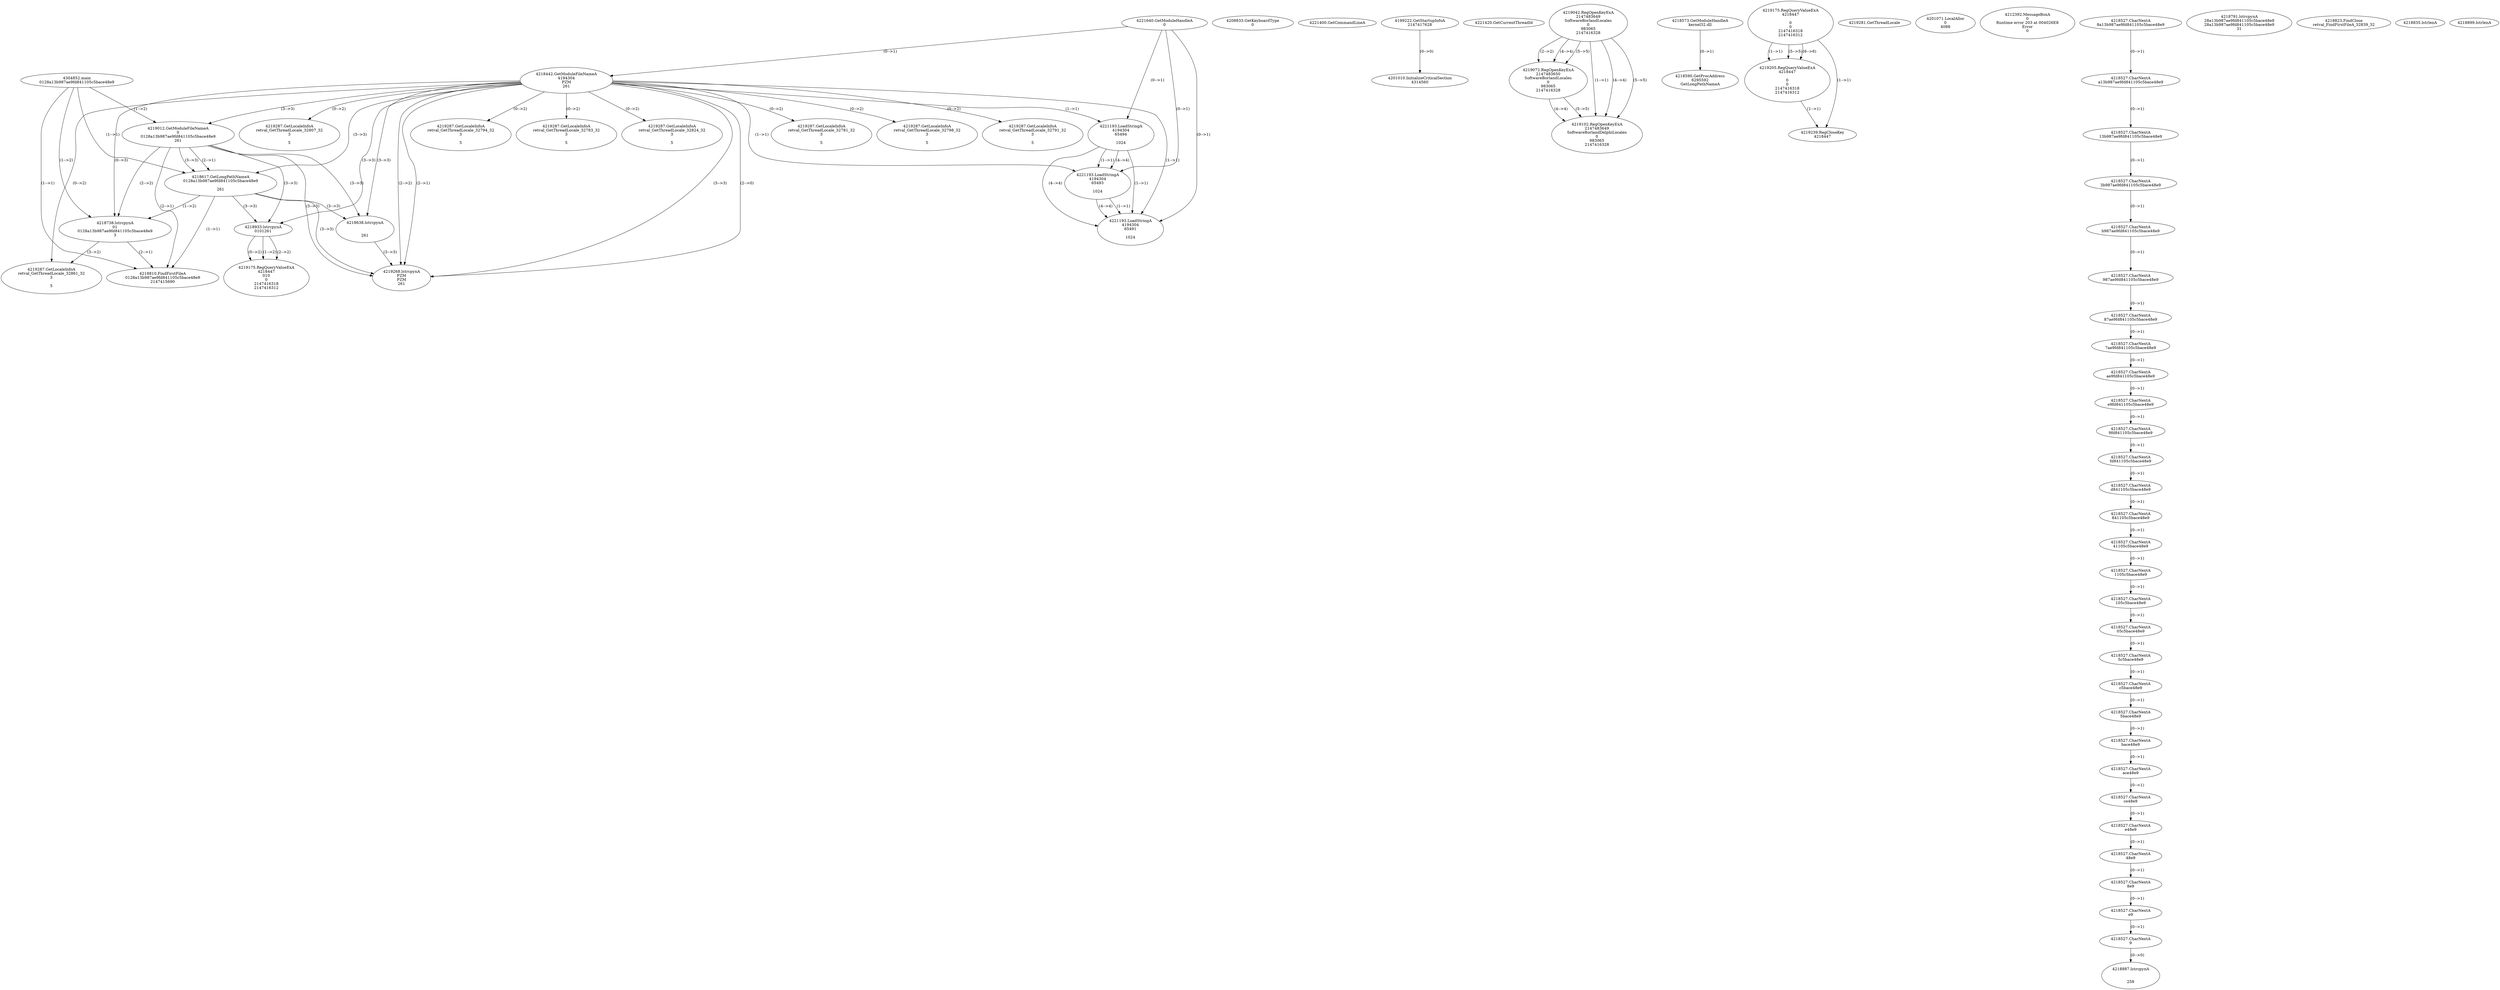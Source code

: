 // Global SCDG with merge call
digraph {
	0 [label="4304852.main
0128a13b987ae9fd841105c5bace48e9"]
	1 [label="4221640.GetModuleHandleA
0"]
	2 [label="4208833.GetKeyboardType
0"]
	3 [label="4221400.GetCommandLineA
"]
	4 [label="4199222.GetStartupInfoA
2147417628"]
	5 [label="4221420.GetCurrentThreadId
"]
	6 [label="4218442.GetModuleFileNameA
4194304
PZM
261"]
	1 -> 6 [label="(0-->1)"]
	7 [label="4219012.GetModuleFileNameA
0
0128a13b987ae9fd841105c5bace48e9
261"]
	0 -> 7 [label="(1-->2)"]
	6 -> 7 [label="(3-->3)"]
	8 [label="4219042.RegOpenKeyExA
2147483649
Software\Borland\Locales
0
983065
2147416328"]
	9 [label="4219072.RegOpenKeyExA
2147483650
Software\Borland\Locales
0
983065
2147416328"]
	8 -> 9 [label="(2-->2)"]
	8 -> 9 [label="(4-->4)"]
	8 -> 9 [label="(5-->5)"]
	10 [label="4219102.RegOpenKeyExA
2147483649
Software\Borland\Delphi\Locales
0
983065
2147416328"]
	8 -> 10 [label="(1-->1)"]
	8 -> 10 [label="(4-->4)"]
	9 -> 10 [label="(4-->4)"]
	8 -> 10 [label="(5-->5)"]
	9 -> 10 [label="(5-->5)"]
	11 [label="4218573.GetModuleHandleA
kernel32.dll"]
	12 [label="4218590.GetProcAddress
6295592
GetLongPathNameA"]
	11 -> 12 [label="(0-->1)"]
	13 [label="4218617.GetLongPathNameA
0128a13b987ae9fd841105c5bace48e9

261"]
	0 -> 13 [label="(1-->1)"]
	7 -> 13 [label="(2-->1)"]
	6 -> 13 [label="(3-->3)"]
	7 -> 13 [label="(3-->3)"]
	14 [label="4218638.lstrcpynA


261"]
	6 -> 14 [label="(3-->3)"]
	7 -> 14 [label="(3-->3)"]
	13 -> 14 [label="(3-->3)"]
	15 [label="4219175.RegQueryValueExA
4218447

0
0
2147416318
2147416312"]
	16 [label="4219205.RegQueryValueExA
4218447

0
0
2147416318
2147416312"]
	15 -> 16 [label="(1-->1)"]
	15 -> 16 [label="(5-->5)"]
	15 -> 16 [label="(6-->6)"]
	17 [label="4219239.RegCloseKey
4218447"]
	15 -> 17 [label="(1-->1)"]
	16 -> 17 [label="(1-->1)"]
	18 [label="4219268.lstrcpynA
PZM
PZM
261"]
	6 -> 18 [label="(2-->1)"]
	6 -> 18 [label="(2-->2)"]
	6 -> 18 [label="(3-->3)"]
	7 -> 18 [label="(3-->3)"]
	13 -> 18 [label="(3-->3)"]
	14 -> 18 [label="(3-->3)"]
	6 -> 18 [label="(2-->0)"]
	19 [label="4219281.GetThreadLocale
"]
	20 [label="4219287.GetLocaleInfoA
retval_GetThreadLocale_32794_32
3

5"]
	6 -> 20 [label="(0-->2)"]
	21 [label="4221193.LoadStringA
4194304
65494

1024"]
	1 -> 21 [label="(0-->1)"]
	6 -> 21 [label="(1-->1)"]
	22 [label="4221193.LoadStringA
4194304
65493

1024"]
	1 -> 22 [label="(0-->1)"]
	6 -> 22 [label="(1-->1)"]
	21 -> 22 [label="(1-->1)"]
	21 -> 22 [label="(4-->4)"]
	23 [label="4201010.InitializeCriticalSection
4314560"]
	4 -> 23 [label="(0-->0)"]
	24 [label="4201071.LocalAlloc
0
4088"]
	25 [label="4219287.GetLocaleInfoA
retval_GetThreadLocale_32783_32
3

5"]
	6 -> 25 [label="(0-->2)"]
	26 [label="4212392.MessageBoxA
0
Runtime error 203 at 004026E8
Error
0"]
	27 [label="4219287.GetLocaleInfoA
retval_GetThreadLocale_32824_32
3

5"]
	6 -> 27 [label="(0-->2)"]
	28 [label="4218738.lstrcpynA
01
0128a13b987ae9fd841105c5bace48e9
3"]
	0 -> 28 [label="(1-->2)"]
	7 -> 28 [label="(2-->2)"]
	13 -> 28 [label="(1-->2)"]
	6 -> 28 [label="(0-->3)"]
	29 [label="4218527.CharNextA
8a13b987ae9fd841105c5bace48e9"]
	30 [label="4218527.CharNextA
a13b987ae9fd841105c5bace48e9"]
	29 -> 30 [label="(0-->1)"]
	31 [label="4218527.CharNextA
13b987ae9fd841105c5bace48e9"]
	30 -> 31 [label="(0-->1)"]
	32 [label="4218527.CharNextA
3b987ae9fd841105c5bace48e9"]
	31 -> 32 [label="(0-->1)"]
	33 [label="4218527.CharNextA
b987ae9fd841105c5bace48e9"]
	32 -> 33 [label="(0-->1)"]
	34 [label="4218527.CharNextA
987ae9fd841105c5bace48e9"]
	33 -> 34 [label="(0-->1)"]
	35 [label="4218527.CharNextA
87ae9fd841105c5bace48e9"]
	34 -> 35 [label="(0-->1)"]
	36 [label="4218527.CharNextA
7ae9fd841105c5bace48e9"]
	35 -> 36 [label="(0-->1)"]
	37 [label="4218527.CharNextA
ae9fd841105c5bace48e9"]
	36 -> 37 [label="(0-->1)"]
	38 [label="4218527.CharNextA
e9fd841105c5bace48e9"]
	37 -> 38 [label="(0-->1)"]
	39 [label="4218527.CharNextA
9fd841105c5bace48e9"]
	38 -> 39 [label="(0-->1)"]
	40 [label="4218527.CharNextA
fd841105c5bace48e9"]
	39 -> 40 [label="(0-->1)"]
	41 [label="4218527.CharNextA
d841105c5bace48e9"]
	40 -> 41 [label="(0-->1)"]
	42 [label="4218527.CharNextA
841105c5bace48e9"]
	41 -> 42 [label="(0-->1)"]
	43 [label="4218527.CharNextA
41105c5bace48e9"]
	42 -> 43 [label="(0-->1)"]
	44 [label="4218527.CharNextA
1105c5bace48e9"]
	43 -> 44 [label="(0-->1)"]
	45 [label="4218527.CharNextA
105c5bace48e9"]
	44 -> 45 [label="(0-->1)"]
	46 [label="4218527.CharNextA
05c5bace48e9"]
	45 -> 46 [label="(0-->1)"]
	47 [label="4218527.CharNextA
5c5bace48e9"]
	46 -> 47 [label="(0-->1)"]
	48 [label="4218527.CharNextA
c5bace48e9"]
	47 -> 48 [label="(0-->1)"]
	49 [label="4218527.CharNextA
5bace48e9"]
	48 -> 49 [label="(0-->1)"]
	50 [label="4218527.CharNextA
bace48e9"]
	49 -> 50 [label="(0-->1)"]
	51 [label="4218527.CharNextA
ace48e9"]
	50 -> 51 [label="(0-->1)"]
	52 [label="4218527.CharNextA
ce48e9"]
	51 -> 52 [label="(0-->1)"]
	53 [label="4218527.CharNextA
e48e9"]
	52 -> 53 [label="(0-->1)"]
	54 [label="4218527.CharNextA
48e9"]
	53 -> 54 [label="(0-->1)"]
	55 [label="4218527.CharNextA
8e9"]
	54 -> 55 [label="(0-->1)"]
	56 [label="4218527.CharNextA
e9"]
	55 -> 56 [label="(0-->1)"]
	57 [label="4218527.CharNextA
9"]
	56 -> 57 [label="(0-->1)"]
	58 [label="4218791.lstrcpynA
28a13b987ae9fd841105c5bace48e9
28a13b987ae9fd841105c5bace48e9
31"]
	59 [label="4218810.FindFirstFileA
0128a13b987ae9fd841105c5bace48e9
2147415690"]
	0 -> 59 [label="(1-->1)"]
	7 -> 59 [label="(2-->1)"]
	13 -> 59 [label="(1-->1)"]
	28 -> 59 [label="(2-->1)"]
	60 [label="4218823.FindClose
retval_FindFirstFileA_32839_32"]
	61 [label="4218835.lstrlenA
"]
	62 [label="4218887.lstrcpynA


258"]
	57 -> 62 [label="(0-->0)"]
	63 [label="4218899.lstrlenA
"]
	64 [label="4218933.lstrcpynA
01\
01\
261"]
	6 -> 64 [label="(3-->3)"]
	7 -> 64 [label="(3-->3)"]
	13 -> 64 [label="(3-->3)"]
	65 [label="4219175.RegQueryValueExA
4218447
01\
0
0
2147416318
2147416312"]
	64 -> 65 [label="(1-->2)"]
	64 -> 65 [label="(2-->2)"]
	64 -> 65 [label="(0-->2)"]
	66 [label="4219287.GetLocaleInfoA
retval_GetThreadLocale_32861_32
3

5"]
	6 -> 66 [label="(0-->2)"]
	28 -> 66 [label="(3-->2)"]
	67 [label="4219287.GetLocaleInfoA
retval_GetThreadLocale_32781_32
3

5"]
	6 -> 67 [label="(0-->2)"]
	68 [label="4219287.GetLocaleInfoA
retval_GetThreadLocale_32798_32
3

5"]
	6 -> 68 [label="(0-->2)"]
	69 [label="4221193.LoadStringA
4194304
65491

1024"]
	1 -> 69 [label="(0-->1)"]
	6 -> 69 [label="(1-->1)"]
	21 -> 69 [label="(1-->1)"]
	22 -> 69 [label="(1-->1)"]
	21 -> 69 [label="(4-->4)"]
	22 -> 69 [label="(4-->4)"]
	70 [label="4219287.GetLocaleInfoA
retval_GetThreadLocale_32791_32
3

5"]
	6 -> 70 [label="(0-->2)"]
	71 [label="4219287.GetLocaleInfoA
retval_GetThreadLocale_32807_32
3

5"]
	6 -> 71 [label="(0-->2)"]
}
